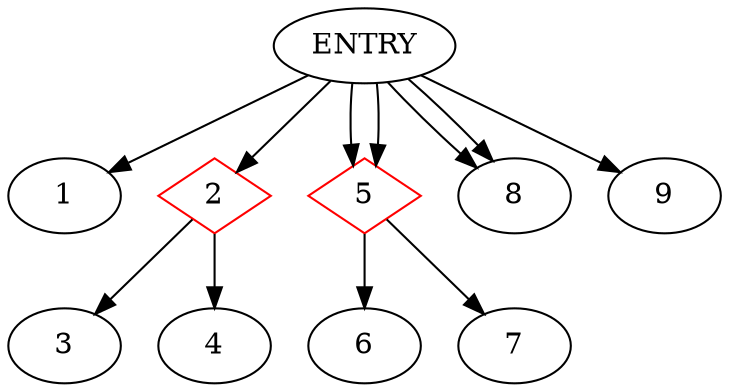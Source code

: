 digraph CDG {
ENTRY -> 1
2 [shape=diamond, color=red]
ENTRY -> 2
2-> 3
2-> 4
5 [shape=diamond, color=red]
ENTRY -> 5
5 [shape=diamond, color=red]
ENTRY -> 5
5-> 6
5-> 7
ENTRY -> 8
ENTRY -> 8
ENTRY -> 9
}


